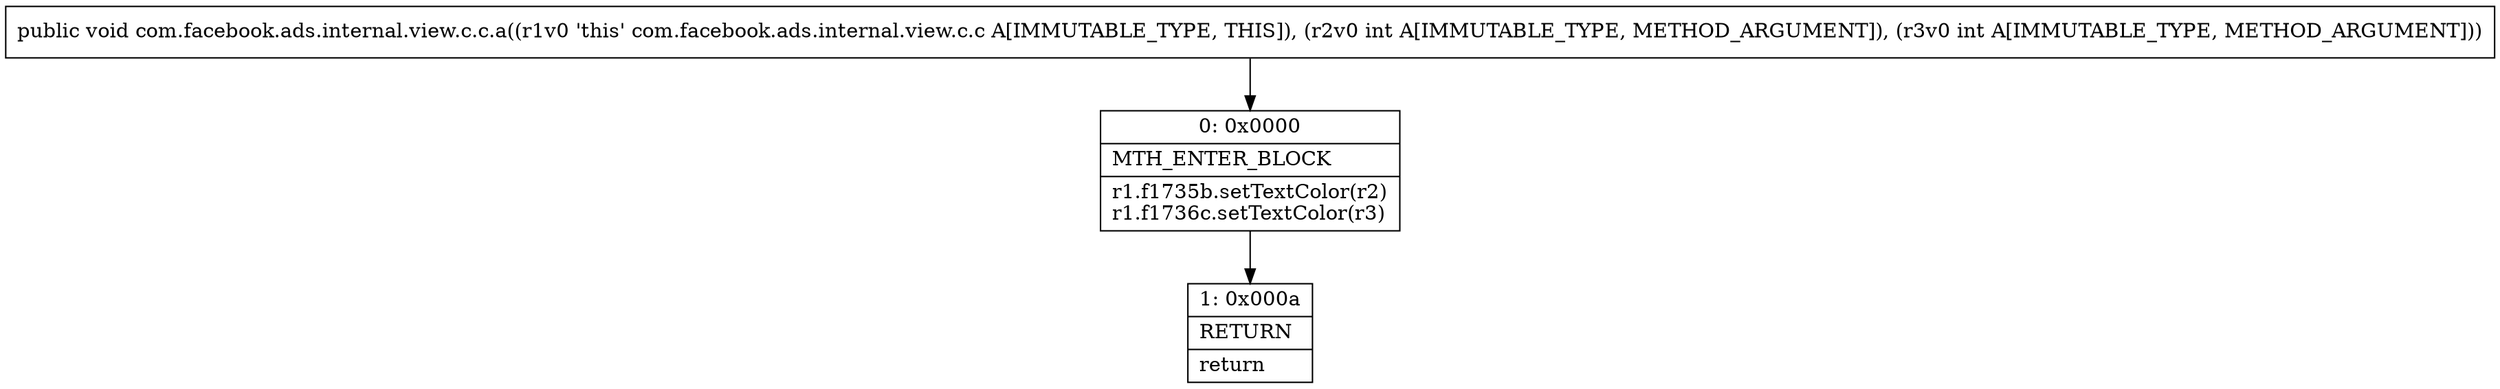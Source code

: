 digraph "CFG forcom.facebook.ads.internal.view.c.c.a(II)V" {
Node_0 [shape=record,label="{0\:\ 0x0000|MTH_ENTER_BLOCK\l|r1.f1735b.setTextColor(r2)\lr1.f1736c.setTextColor(r3)\l}"];
Node_1 [shape=record,label="{1\:\ 0x000a|RETURN\l|return\l}"];
MethodNode[shape=record,label="{public void com.facebook.ads.internal.view.c.c.a((r1v0 'this' com.facebook.ads.internal.view.c.c A[IMMUTABLE_TYPE, THIS]), (r2v0 int A[IMMUTABLE_TYPE, METHOD_ARGUMENT]), (r3v0 int A[IMMUTABLE_TYPE, METHOD_ARGUMENT])) }"];
MethodNode -> Node_0;
Node_0 -> Node_1;
}

